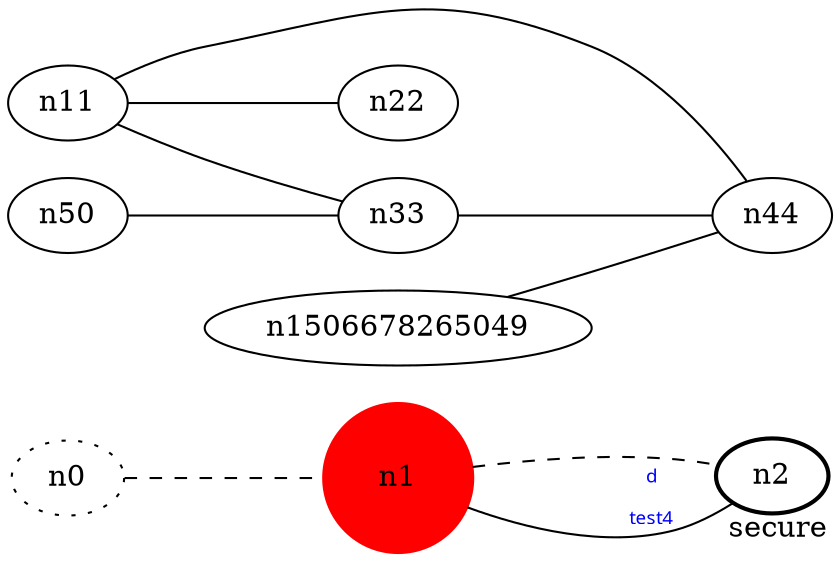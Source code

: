 graph test4 {
	rankdir=LR;
	fontcolor=blue; /* c0; c1; c0 -- c1 */
	n0 [style=dotted, fillcolor="#1843106237"]; // c2; c3; c2 -- c3
	n1 [height=1, width=1, color=red, style=filled];
	n2 [style=bold, xlabel="secure"];
	n0 -- n1 -- n2[style=dashed];
	n1 -- n2 [fontname="comic sans", label="d\n\l\G", fontcolor=blue, fontsize=9];
	n11 -- n22;
	n11 -- n33;
	n11 -- n44;
	n50 -- n33;
	n1506678265049 -- n44;
	n33 -- n44;
}
